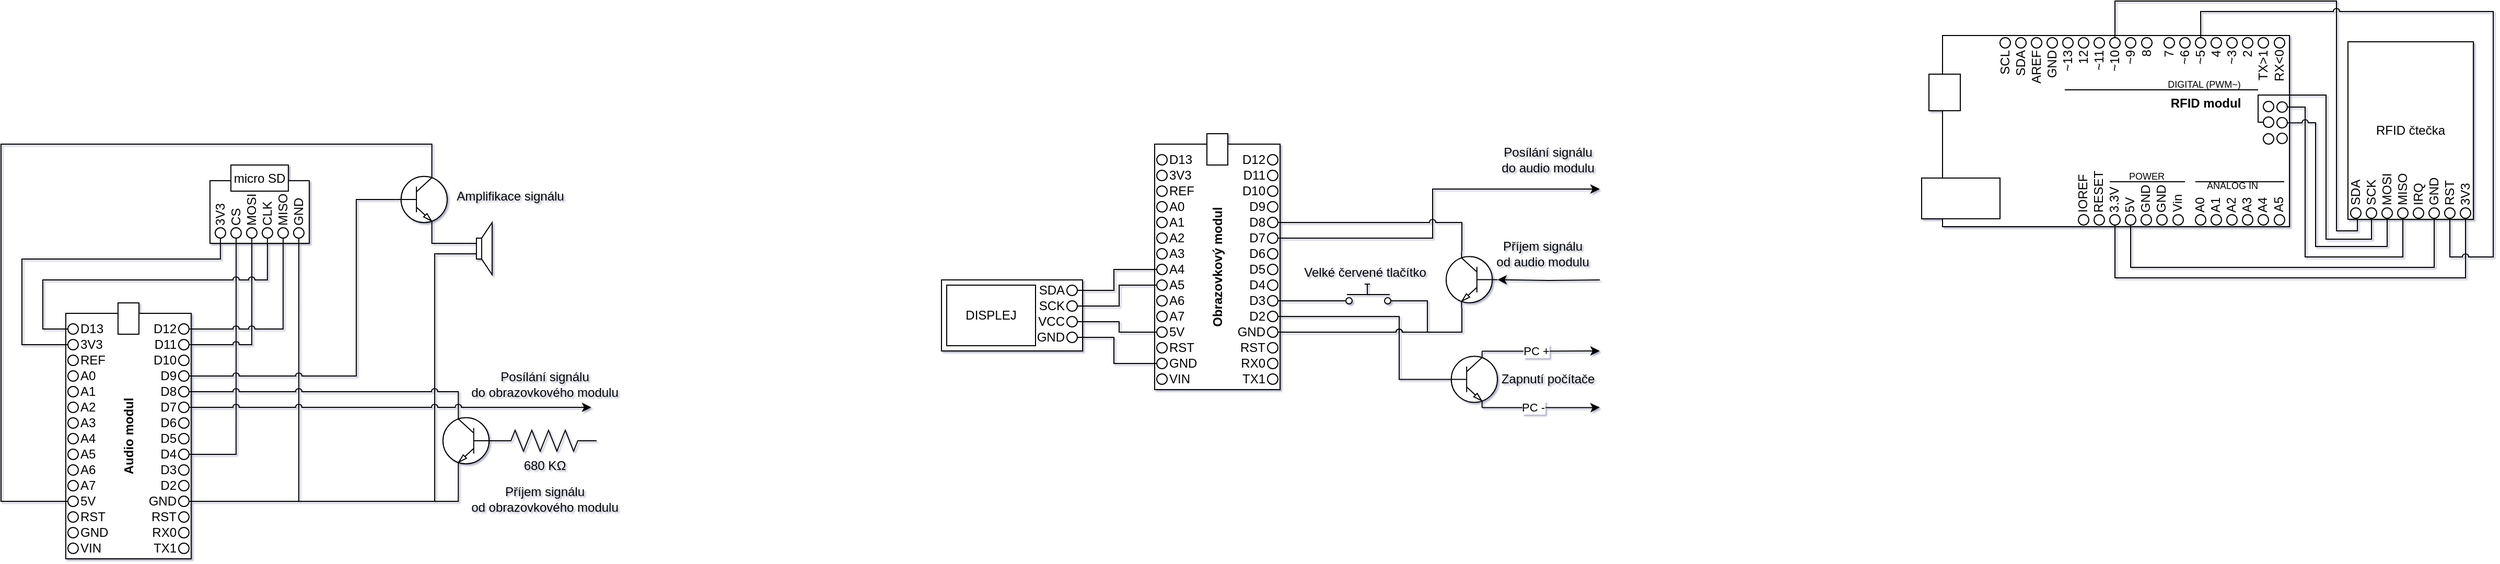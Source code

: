 <mxfile version="12.9.13" type="device"><diagram id="M5G73E9ye9uHTvLWU09_" name="Page-1"><mxGraphModel dx="1372" dy="283" grid="1" gridSize="5" guides="1" tooltips="1" connect="1" arrows="1" fold="1" page="1" pageScale="1" pageWidth="827" pageHeight="1169" background="#ffffff" math="0" shadow="1"><root><mxCell id="0"/><mxCell id="1" parent="0"/><mxCell id="MYnF20FKW_U2bORg5c63-1" value="" style="rounded=0;whiteSpace=wrap;html=1;" vertex="1" parent="1"><mxGeometry x="1108" y="368" width="332" height="183" as="geometry"/></mxCell><mxCell id="MYnF20FKW_U2bORg5c63-82" style="edgeStyle=orthogonalEdgeStyle;rounded=0;jumpStyle=arc;orthogonalLoop=1;jettySize=auto;html=1;exitX=1;exitY=0.5;exitDx=0;exitDy=0;entryX=0.5;entryY=1;entryDx=0;entryDy=0;endArrow=none;endFill=0;fontSize=9;" edge="1" parent="1" source="MYnF20FKW_U2bORg5c63-58" target="MYnF20FKW_U2bORg5c63-69"><mxGeometry relative="1" as="geometry"><Array as="points"><mxPoint x="1455" y="437"/><mxPoint x="1455" y="580"/><mxPoint x="1549" y="580"/></Array></mxGeometry></mxCell><mxCell id="MYnF20FKW_U2bORg5c63-81" style="edgeStyle=orthogonalEdgeStyle;rounded=0;jumpStyle=arc;orthogonalLoop=1;jettySize=auto;html=1;entryX=0.5;entryY=1;entryDx=0;entryDy=0;endArrow=none;endFill=0;fontSize=9;" edge="1" parent="1" source="MYnF20FKW_U2bORg5c63-57" target="MYnF20FKW_U2bORg5c63-68"><mxGeometry relative="1" as="geometry"><Array as="points"><mxPoint x="1465" y="452"/><mxPoint x="1465" y="570"/><mxPoint x="1534" y="570"/></Array></mxGeometry></mxCell><mxCell id="-SGERGfwGvuziSjDcO0I-184" style="edgeStyle=orthogonalEdgeStyle;rounded=0;jumpStyle=arc;orthogonalLoop=1;jettySize=auto;html=1;entryX=0;entryY=0.6;entryDx=0;entryDy=0;entryPerimeter=0;endArrow=none;endFill=0;" parent="1" source="-SGERGfwGvuziSjDcO0I-131" target="-SGERGfwGvuziSjDcO0I-180" edge="1"><mxGeometry relative="1" as="geometry"><Array as="points"><mxPoint x="-335.06" y="814"/><mxPoint x="-335.06" y="577"/></Array></mxGeometry></mxCell><mxCell id="-SGERGfwGvuziSjDcO0I-1" value="" style="rounded=0;whiteSpace=wrap;html=1;" parent="1" vertex="1"><mxGeometry x="354" y="472" width="120" height="235" as="geometry"/></mxCell><mxCell id="-SGERGfwGvuziSjDcO0I-6" value="D12" style="ellipse;whiteSpace=wrap;html=1;spacingRight=10;spacingLeft=0;align=right;" parent="1" vertex="1"><mxGeometry x="462" y="482" width="10" height="10" as="geometry"/></mxCell><mxCell id="-SGERGfwGvuziSjDcO0I-8" value="" style="rounded=0;whiteSpace=wrap;html=1;" parent="1" vertex="1"><mxGeometry x="404" y="462" width="20" height="30" as="geometry"/></mxCell><mxCell id="-SGERGfwGvuziSjDcO0I-14" value="D11" style="ellipse;whiteSpace=wrap;html=1;spacingRight=10;spacingLeft=0;align=right;" parent="1" vertex="1"><mxGeometry x="462" y="497" width="10" height="10" as="geometry"/></mxCell><mxCell id="-SGERGfwGvuziSjDcO0I-17" value="D10" style="ellipse;whiteSpace=wrap;html=1;spacingRight=10;spacingLeft=0;align=right;" parent="1" vertex="1"><mxGeometry x="462" y="512" width="10" height="10" as="geometry"/></mxCell><mxCell id="-SGERGfwGvuziSjDcO0I-19" value="D9" style="ellipse;whiteSpace=wrap;html=1;spacingRight=10;spacingLeft=0;align=right;" parent="1" vertex="1"><mxGeometry x="462" y="527" width="10" height="10" as="geometry"/></mxCell><mxCell id="-SGERGfwGvuziSjDcO0I-22" value="D8" style="ellipse;whiteSpace=wrap;html=1;spacingRight=10;spacingLeft=0;align=right;" parent="1" vertex="1"><mxGeometry x="462" y="542" width="10" height="10" as="geometry"/></mxCell><mxCell id="TmPEj6h5NXsZNgsRB2su-12" style="edgeStyle=orthogonalEdgeStyle;rounded=0;orthogonalLoop=1;jettySize=auto;html=1;startArrow=none;startFill=0;endArrow=classic;endFill=1;fontSize=14;" parent="1" source="-SGERGfwGvuziSjDcO0I-23" edge="1"><mxGeometry relative="1" as="geometry"><mxPoint x="780" y="515" as="targetPoint"/><Array as="points"><mxPoint x="620" y="562"/><mxPoint x="620" y="515"/></Array></mxGeometry></mxCell><mxCell id="-SGERGfwGvuziSjDcO0I-23" value="D7" style="ellipse;whiteSpace=wrap;html=1;spacingRight=10;spacingLeft=0;align=right;" parent="1" vertex="1"><mxGeometry x="462" y="557" width="10" height="10" as="geometry"/></mxCell><mxCell id="-SGERGfwGvuziSjDcO0I-24" value="&lt;span style=&quot;font-family: &amp;#34;helvetica&amp;#34; ; font-size: 12px ; font-style: normal ; letter-spacing: normal ; text-indent: 0px ; text-transform: none ; word-spacing: 0px ; float: none ; display: inline&quot;&gt;Obrazovkový modul&lt;br&gt;&lt;/span&gt;" style="text;whiteSpace=wrap;html=1;rotation=-90;align=center;verticalAlign=middle;fontStyle=1" parent="1" vertex="1"><mxGeometry x="338" y="577" width="152" height="25" as="geometry"/></mxCell><mxCell id="-SGERGfwGvuziSjDcO0I-25" value="D6" style="ellipse;whiteSpace=wrap;html=1;spacingRight=10;spacingLeft=0;align=right;" parent="1" vertex="1"><mxGeometry x="462" y="572" width="10" height="10" as="geometry"/></mxCell><mxCell id="-SGERGfwGvuziSjDcO0I-26" value="D5" style="ellipse;whiteSpace=wrap;html=1;spacingRight=10;spacingLeft=0;align=right;" parent="1" vertex="1"><mxGeometry x="462" y="587" width="10" height="10" as="geometry"/></mxCell><mxCell id="-SGERGfwGvuziSjDcO0I-27" value="D4" style="ellipse;whiteSpace=wrap;html=1;spacingRight=10;spacingLeft=0;align=right;" parent="1" vertex="1"><mxGeometry x="462" y="602" width="10" height="10" as="geometry"/></mxCell><mxCell id="-SGERGfwGvuziSjDcO0I-85" style="edgeStyle=orthogonalEdgeStyle;rounded=0;orthogonalLoop=1;jettySize=auto;html=1;entryX=0;entryY=0.84;entryDx=0;entryDy=0;entryPerimeter=0;endArrow=none;endFill=0;" parent="1" source="-SGERGfwGvuziSjDcO0I-29" target="-SGERGfwGvuziSjDcO0I-86" edge="1"><mxGeometry relative="1" as="geometry"><mxPoint x="510" y="595" as="targetPoint"/><Array as="points"><mxPoint x="505" y="622"/><mxPoint x="505" y="622"/></Array></mxGeometry></mxCell><mxCell id="-SGERGfwGvuziSjDcO0I-29" value="D3" style="ellipse;whiteSpace=wrap;html=1;spacingRight=10;spacingLeft=0;align=right;" parent="1" vertex="1"><mxGeometry x="462" y="617" width="10" height="10" as="geometry"/></mxCell><mxCell id="-SGERGfwGvuziSjDcO0I-84" style="edgeStyle=orthogonalEdgeStyle;rounded=0;orthogonalLoop=1;jettySize=auto;html=1;entryX=0;entryY=0.5;entryDx=0;entryDy=0;entryPerimeter=0;labelBorderColor=#000000;jumpStyle=arc;endArrow=none;endFill=0;" parent="1" source="-SGERGfwGvuziSjDcO0I-30" target="-SGERGfwGvuziSjDcO0I-77" edge="1"><mxGeometry relative="1" as="geometry"><Array as="points"><mxPoint x="588" y="637"/></Array></mxGeometry></mxCell><mxCell id="-SGERGfwGvuziSjDcO0I-30" value="D2" style="ellipse;whiteSpace=wrap;html=1;spacingRight=10;spacingLeft=0;align=right;" parent="1" vertex="1"><mxGeometry x="462" y="632" width="10" height="10" as="geometry"/></mxCell><mxCell id="-SGERGfwGvuziSjDcO0I-87" style="edgeStyle=orthogonalEdgeStyle;rounded=0;orthogonalLoop=1;jettySize=auto;html=1;entryX=1;entryY=0.84;entryDx=0;entryDy=0;entryPerimeter=0;jumpStyle=arc;endArrow=none;endFill=0;" parent="1" source="-SGERGfwGvuziSjDcO0I-31" target="-SGERGfwGvuziSjDcO0I-86" edge="1"><mxGeometry relative="1" as="geometry"/></mxCell><mxCell id="-SGERGfwGvuziSjDcO0I-31" value="GND" style="ellipse;whiteSpace=wrap;html=1;spacingRight=10;spacingLeft=0;align=right;" parent="1" vertex="1"><mxGeometry x="462" y="647" width="10" height="10" as="geometry"/></mxCell><mxCell id="-SGERGfwGvuziSjDcO0I-32" value="RST" style="ellipse;whiteSpace=wrap;html=1;spacingRight=10;spacingLeft=0;align=right;" parent="1" vertex="1"><mxGeometry x="462" y="662" width="10" height="10" as="geometry"/></mxCell><mxCell id="-SGERGfwGvuziSjDcO0I-33" value="RX0" style="ellipse;whiteSpace=wrap;html=1;spacingRight=10;spacingLeft=0;align=right;" parent="1" vertex="1"><mxGeometry x="462" y="677" width="10" height="10" as="geometry"/></mxCell><mxCell id="-SGERGfwGvuziSjDcO0I-34" value="TX1" style="ellipse;whiteSpace=wrap;html=1;spacingRight=10;spacingLeft=0;align=right;" parent="1" vertex="1"><mxGeometry x="462" y="692" width="10" height="10" as="geometry"/></mxCell><mxCell id="-SGERGfwGvuziSjDcO0I-35" value="D13" style="ellipse;whiteSpace=wrap;html=1;spacingRight=0;spacingLeft=10;align=left;" parent="1" vertex="1"><mxGeometry x="356" y="482" width="10" height="10" as="geometry"/></mxCell><mxCell id="-SGERGfwGvuziSjDcO0I-37" value="3V3" style="ellipse;whiteSpace=wrap;html=1;spacingRight=0;spacingLeft=10;align=left;" parent="1" vertex="1"><mxGeometry x="356" y="497" width="10" height="10" as="geometry"/></mxCell><mxCell id="-SGERGfwGvuziSjDcO0I-38" value="REF" style="ellipse;whiteSpace=wrap;html=1;spacingRight=0;spacingLeft=10;align=left;" parent="1" vertex="1"><mxGeometry x="356" y="512" width="10" height="10" as="geometry"/></mxCell><mxCell id="-SGERGfwGvuziSjDcO0I-39" value="A0" style="ellipse;whiteSpace=wrap;html=1;spacingRight=0;spacingLeft=10;align=left;" parent="1" vertex="1"><mxGeometry x="356" y="527" width="10" height="10" as="geometry"/></mxCell><mxCell id="-SGERGfwGvuziSjDcO0I-40" value="A1" style="ellipse;whiteSpace=wrap;html=1;spacingRight=0;spacingLeft=10;align=left;" parent="1" vertex="1"><mxGeometry x="356" y="542" width="10" height="10" as="geometry"/></mxCell><mxCell id="-SGERGfwGvuziSjDcO0I-41" value="A2" style="ellipse;whiteSpace=wrap;html=1;spacingRight=0;spacingLeft=10;align=left;" parent="1" vertex="1"><mxGeometry x="356" y="557" width="10" height="10" as="geometry"/></mxCell><mxCell id="-SGERGfwGvuziSjDcO0I-42" value="A3" style="ellipse;whiteSpace=wrap;html=1;spacingRight=0;spacingLeft=10;align=left;" parent="1" vertex="1"><mxGeometry x="356" y="572" width="10" height="10" as="geometry"/></mxCell><mxCell id="-SGERGfwGvuziSjDcO0I-43" value="A4" style="ellipse;whiteSpace=wrap;html=1;spacingRight=0;spacingLeft=10;align=left;" parent="1" vertex="1"><mxGeometry x="356" y="587" width="10" height="10" as="geometry"/></mxCell><mxCell id="-SGERGfwGvuziSjDcO0I-44" value="A5" style="ellipse;whiteSpace=wrap;html=1;spacingRight=0;spacingLeft=10;align=left;" parent="1" vertex="1"><mxGeometry x="356" y="602" width="10" height="10" as="geometry"/></mxCell><mxCell id="-SGERGfwGvuziSjDcO0I-45" value="A6" style="ellipse;whiteSpace=wrap;html=1;spacingRight=0;spacingLeft=10;align=left;" parent="1" vertex="1"><mxGeometry x="356" y="617" width="10" height="10" as="geometry"/></mxCell><mxCell id="-SGERGfwGvuziSjDcO0I-46" value="A7" style="ellipse;whiteSpace=wrap;html=1;spacingRight=0;spacingLeft=10;align=left;" parent="1" vertex="1"><mxGeometry x="356" y="632" width="10" height="10" as="geometry"/></mxCell><mxCell id="-SGERGfwGvuziSjDcO0I-47" value="5V" style="ellipse;whiteSpace=wrap;html=1;spacingRight=0;spacingLeft=10;align=left;" parent="1" vertex="1"><mxGeometry x="356" y="647" width="10" height="10" as="geometry"/></mxCell><mxCell id="-SGERGfwGvuziSjDcO0I-48" value="RST" style="ellipse;whiteSpace=wrap;html=1;spacingRight=0;spacingLeft=10;align=left;" parent="1" vertex="1"><mxGeometry x="356" y="662" width="10" height="10" as="geometry"/></mxCell><mxCell id="-SGERGfwGvuziSjDcO0I-159" style="edgeStyle=orthogonalEdgeStyle;rounded=0;jumpStyle=arc;orthogonalLoop=1;jettySize=auto;html=1;entryX=0.7;entryY=1;entryDx=0;entryDy=0;entryPerimeter=0;exitX=1;exitY=0.5;exitDx=0;exitDy=0;endArrow=none;endFill=0;" parent="1" source="-SGERGfwGvuziSjDcO0I-31" target="-SGERGfwGvuziSjDcO0I-156" edge="1"><mxGeometry relative="1" as="geometry"><Array as="points"><mxPoint x="648" y="652"/><mxPoint x="648" y="629"/></Array></mxGeometry></mxCell><mxCell id="-SGERGfwGvuziSjDcO0I-49" value="GND" style="ellipse;whiteSpace=wrap;html=1;spacingRight=0;spacingLeft=10;align=left;" parent="1" vertex="1"><mxGeometry x="356" y="677" width="10" height="10" as="geometry"/></mxCell><mxCell id="-SGERGfwGvuziSjDcO0I-50" value="VIN" style="ellipse;whiteSpace=wrap;html=1;spacingRight=0;spacingLeft=10;align=left;" parent="1" vertex="1"><mxGeometry x="356" y="692" width="10" height="10" as="geometry"/></mxCell><mxCell id="-SGERGfwGvuziSjDcO0I-52" value="" style="rounded=0;whiteSpace=wrap;html=1;align=left;" parent="1" vertex="1"><mxGeometry x="150" y="602" width="135" height="68" as="geometry"/></mxCell><mxCell id="-SGERGfwGvuziSjDcO0I-53" value="DISPLEJ" style="rounded=0;whiteSpace=wrap;html=1;align=center;horizontal=1;" parent="1" vertex="1"><mxGeometry x="155" y="607" width="85" height="58" as="geometry"/></mxCell><mxCell id="-SGERGfwGvuziSjDcO0I-54" value="SDA" style="ellipse;whiteSpace=wrap;html=1;spacingRight=10;spacingLeft=0;align=right;direction=west;horizontal=1;" parent="1" vertex="1"><mxGeometry x="270" y="607" width="10" height="10" as="geometry"/></mxCell><mxCell id="-SGERGfwGvuziSjDcO0I-56" value="SCK" style="ellipse;whiteSpace=wrap;html=1;spacingRight=10;spacingLeft=0;align=right;horizontal=1;direction=west;" parent="1" vertex="1"><mxGeometry x="270" y="622" width="10" height="10" as="geometry"/></mxCell><mxCell id="-SGERGfwGvuziSjDcO0I-57" value="VCC" style="ellipse;whiteSpace=wrap;html=1;spacingRight=10;spacingLeft=0;align=right;horizontal=1;direction=west;" parent="1" vertex="1"><mxGeometry x="270" y="637" width="10" height="10" as="geometry"/></mxCell><mxCell id="-SGERGfwGvuziSjDcO0I-58" value="GND" style="ellipse;whiteSpace=wrap;html=1;spacingRight=10;spacingLeft=0;align=right;horizontal=1;direction=west;" parent="1" vertex="1"><mxGeometry x="270" y="652" width="10" height="10" as="geometry"/></mxCell><mxCell id="-SGERGfwGvuziSjDcO0I-63" style="edgeStyle=orthogonalEdgeStyle;rounded=0;orthogonalLoop=1;jettySize=auto;html=1;entryX=0;entryY=0.5;entryDx=0;entryDy=0;jumpStyle=arc;endArrow=none;endFill=0;" parent="1" source="-SGERGfwGvuziSjDcO0I-43" target="-SGERGfwGvuziSjDcO0I-54" edge="1"><mxGeometry relative="1" as="geometry"><Array as="points"><mxPoint x="315" y="592"/><mxPoint x="315" y="612"/></Array></mxGeometry></mxCell><mxCell id="-SGERGfwGvuziSjDcO0I-64" style="edgeStyle=orthogonalEdgeStyle;rounded=0;orthogonalLoop=1;jettySize=auto;html=1;entryX=0;entryY=0.5;entryDx=0;entryDy=0;jumpStyle=arc;endArrow=none;endFill=0;" parent="1" source="-SGERGfwGvuziSjDcO0I-44" target="-SGERGfwGvuziSjDcO0I-56" edge="1"><mxGeometry relative="1" as="geometry"><Array as="points"><mxPoint x="320" y="607"/><mxPoint x="320" y="627"/></Array></mxGeometry></mxCell><mxCell id="-SGERGfwGvuziSjDcO0I-65" style="edgeStyle=orthogonalEdgeStyle;rounded=0;orthogonalLoop=1;jettySize=auto;html=1;entryX=0;entryY=0.5;entryDx=0;entryDy=0;jumpStyle=arc;endArrow=none;endFill=0;" parent="1" source="-SGERGfwGvuziSjDcO0I-47" target="-SGERGfwGvuziSjDcO0I-57" edge="1"><mxGeometry relative="1" as="geometry"><Array as="points"><mxPoint x="320" y="652"/><mxPoint x="320" y="642"/></Array></mxGeometry></mxCell><mxCell id="-SGERGfwGvuziSjDcO0I-66" style="edgeStyle=orthogonalEdgeStyle;rounded=0;orthogonalLoop=1;jettySize=auto;html=1;exitX=0;exitY=0.5;exitDx=0;exitDy=0;entryX=0;entryY=0.5;entryDx=0;entryDy=0;jumpStyle=arc;endArrow=none;endFill=0;" parent="1" source="-SGERGfwGvuziSjDcO0I-49" target="-SGERGfwGvuziSjDcO0I-58" edge="1"><mxGeometry relative="1" as="geometry"><Array as="points"><mxPoint x="315" y="682"/><mxPoint x="315" y="657"/></Array></mxGeometry></mxCell><mxCell id="-SGERGfwGvuziSjDcO0I-86" value="" style="pointerEvents=1;verticalLabelPosition=bottom;shadow=0;dashed=0;align=center;html=1;verticalAlign=top;shape=mxgraph.electrical.electro-mechanical.push_switch_no;" parent="1" vertex="1"><mxGeometry x="520" y="606" width="75" height="19" as="geometry"/></mxCell><mxCell id="-SGERGfwGvuziSjDcO0I-88" value="Velké červené tlačítko" style="text;html=1;align=center;verticalAlign=middle;resizable=0;points=[];autosize=1;" parent="1" vertex="1"><mxGeometry x="490" y="585" width="130" height="20" as="geometry"/></mxCell><mxCell id="-SGERGfwGvuziSjDcO0I-117" value="" style="rounded=0;whiteSpace=wrap;html=1;" parent="1" vertex="1"><mxGeometry x="-688.06" y="634" width="120" height="235" as="geometry"/></mxCell><mxCell id="-SGERGfwGvuziSjDcO0I-118" value="D12" style="ellipse;whiteSpace=wrap;html=1;spacingRight=10;spacingLeft=0;align=right;" parent="1" vertex="1"><mxGeometry x="-580.06" y="644" width="10" height="10" as="geometry"/></mxCell><mxCell id="-SGERGfwGvuziSjDcO0I-119" value="" style="rounded=0;whiteSpace=wrap;html=1;" parent="1" vertex="1"><mxGeometry x="-638.06" y="624" width="20" height="30" as="geometry"/></mxCell><mxCell id="-SGERGfwGvuziSjDcO0I-120" value="D11" style="ellipse;whiteSpace=wrap;html=1;spacingRight=10;spacingLeft=0;align=right;" parent="1" vertex="1"><mxGeometry x="-580.06" y="659" width="10" height="10" as="geometry"/></mxCell><mxCell id="-SGERGfwGvuziSjDcO0I-121" value="D10" style="ellipse;whiteSpace=wrap;html=1;spacingRight=10;spacingLeft=0;align=right;" parent="1" vertex="1"><mxGeometry x="-580.06" y="674" width="10" height="10" as="geometry"/></mxCell><mxCell id="-SGERGfwGvuziSjDcO0I-122" value="D9" style="ellipse;whiteSpace=wrap;html=1;spacingRight=10;spacingLeft=0;align=right;" parent="1" vertex="1"><mxGeometry x="-580.06" y="689" width="10" height="10" as="geometry"/></mxCell><mxCell id="-SGERGfwGvuziSjDcO0I-123" value="D8" style="ellipse;whiteSpace=wrap;html=1;spacingRight=10;spacingLeft=0;align=right;" parent="1" vertex="1"><mxGeometry x="-580.06" y="704" width="10" height="10" as="geometry"/></mxCell><mxCell id="-SGERGfwGvuziSjDcO0I-124" value="D7" style="ellipse;whiteSpace=wrap;html=1;spacingRight=10;spacingLeft=0;align=right;" parent="1" vertex="1"><mxGeometry x="-580.06" y="719" width="10" height="10" as="geometry"/></mxCell><mxCell id="-SGERGfwGvuziSjDcO0I-125" value="&lt;span style=&quot;font-family: &amp;#34;helvetica&amp;#34; ; font-size: 12px ; font-style: normal ; letter-spacing: normal ; text-indent: 0px ; text-transform: none ; word-spacing: 0px ; float: none ; display: inline&quot;&gt;Audio modul&lt;br&gt;&lt;/span&gt;" style="text;whiteSpace=wrap;html=1;rotation=-90;align=center;verticalAlign=middle;fontStyle=1" parent="1" vertex="1"><mxGeometry x="-673.06" y="739" width="90" height="25" as="geometry"/></mxCell><mxCell id="-SGERGfwGvuziSjDcO0I-126" value="D6" style="ellipse;whiteSpace=wrap;html=1;spacingRight=10;spacingLeft=0;align=right;" parent="1" vertex="1"><mxGeometry x="-580.06" y="734" width="10" height="10" as="geometry"/></mxCell><mxCell id="-SGERGfwGvuziSjDcO0I-127" value="D5" style="ellipse;whiteSpace=wrap;html=1;spacingRight=10;spacingLeft=0;align=right;" parent="1" vertex="1"><mxGeometry x="-580.06" y="749" width="10" height="10" as="geometry"/></mxCell><mxCell id="-SGERGfwGvuziSjDcO0I-128" value="D4" style="ellipse;whiteSpace=wrap;html=1;spacingRight=10;spacingLeft=0;align=right;" parent="1" vertex="1"><mxGeometry x="-580.06" y="764" width="10" height="10" as="geometry"/></mxCell><mxCell id="-SGERGfwGvuziSjDcO0I-129" value="D3" style="ellipse;whiteSpace=wrap;html=1;spacingRight=10;spacingLeft=0;align=right;" parent="1" vertex="1"><mxGeometry x="-580.06" y="779" width="10" height="10" as="geometry"/></mxCell><mxCell id="-SGERGfwGvuziSjDcO0I-130" value="D2" style="ellipse;whiteSpace=wrap;html=1;spacingRight=10;spacingLeft=0;align=right;" parent="1" vertex="1"><mxGeometry x="-580.06" y="794" width="10" height="10" as="geometry"/></mxCell><mxCell id="-SGERGfwGvuziSjDcO0I-131" value="GND" style="ellipse;whiteSpace=wrap;html=1;spacingRight=10;spacingLeft=0;align=right;" parent="1" vertex="1"><mxGeometry x="-580.06" y="809" width="10" height="10" as="geometry"/></mxCell><mxCell id="-SGERGfwGvuziSjDcO0I-132" value="RST" style="ellipse;whiteSpace=wrap;html=1;spacingRight=10;spacingLeft=0;align=right;" parent="1" vertex="1"><mxGeometry x="-580.06" y="824" width="10" height="10" as="geometry"/></mxCell><mxCell id="-SGERGfwGvuziSjDcO0I-133" value="RX0" style="ellipse;whiteSpace=wrap;html=1;spacingRight=10;spacingLeft=0;align=right;" parent="1" vertex="1"><mxGeometry x="-580.06" y="839" width="10" height="10" as="geometry"/></mxCell><mxCell id="-SGERGfwGvuziSjDcO0I-134" value="TX1" style="ellipse;whiteSpace=wrap;html=1;spacingRight=10;spacingLeft=0;align=right;" parent="1" vertex="1"><mxGeometry x="-580.06" y="854" width="10" height="10" as="geometry"/></mxCell><mxCell id="-SGERGfwGvuziSjDcO0I-135" value="D13" style="ellipse;whiteSpace=wrap;html=1;spacingRight=0;spacingLeft=10;align=left;" parent="1" vertex="1"><mxGeometry x="-686.06" y="644" width="10" height="10" as="geometry"/></mxCell><mxCell id="-SGERGfwGvuziSjDcO0I-136" value="3V3" style="ellipse;whiteSpace=wrap;html=1;spacingRight=0;spacingLeft=10;align=left;" parent="1" vertex="1"><mxGeometry x="-686.06" y="659" width="10" height="10" as="geometry"/></mxCell><mxCell id="-SGERGfwGvuziSjDcO0I-137" value="REF" style="ellipse;whiteSpace=wrap;html=1;spacingRight=0;spacingLeft=10;align=left;" parent="1" vertex="1"><mxGeometry x="-686.06" y="674" width="10" height="10" as="geometry"/></mxCell><mxCell id="-SGERGfwGvuziSjDcO0I-138" value="A0" style="ellipse;whiteSpace=wrap;html=1;spacingRight=0;spacingLeft=10;align=left;" parent="1" vertex="1"><mxGeometry x="-686.06" y="689" width="10" height="10" as="geometry"/></mxCell><mxCell id="-SGERGfwGvuziSjDcO0I-139" value="A1" style="ellipse;whiteSpace=wrap;html=1;spacingRight=0;spacingLeft=10;align=left;" parent="1" vertex="1"><mxGeometry x="-686.06" y="704" width="10" height="10" as="geometry"/></mxCell><mxCell id="-SGERGfwGvuziSjDcO0I-140" value="A2" style="ellipse;whiteSpace=wrap;html=1;spacingRight=0;spacingLeft=10;align=left;" parent="1" vertex="1"><mxGeometry x="-686.06" y="719" width="10" height="10" as="geometry"/></mxCell><mxCell id="-SGERGfwGvuziSjDcO0I-141" value="A3" style="ellipse;whiteSpace=wrap;html=1;spacingRight=0;spacingLeft=10;align=left;" parent="1" vertex="1"><mxGeometry x="-686.06" y="734" width="10" height="10" as="geometry"/></mxCell><mxCell id="-SGERGfwGvuziSjDcO0I-142" value="A4" style="ellipse;whiteSpace=wrap;html=1;spacingRight=0;spacingLeft=10;align=left;" parent="1" vertex="1"><mxGeometry x="-686.06" y="749" width="10" height="10" as="geometry"/></mxCell><mxCell id="-SGERGfwGvuziSjDcO0I-143" value="A5" style="ellipse;whiteSpace=wrap;html=1;spacingRight=0;spacingLeft=10;align=left;" parent="1" vertex="1"><mxGeometry x="-686.06" y="764" width="10" height="10" as="geometry"/></mxCell><mxCell id="-SGERGfwGvuziSjDcO0I-144" value="A6" style="ellipse;whiteSpace=wrap;html=1;spacingRight=0;spacingLeft=10;align=left;" parent="1" vertex="1"><mxGeometry x="-686.06" y="779" width="10" height="10" as="geometry"/></mxCell><mxCell id="-SGERGfwGvuziSjDcO0I-145" value="A7" style="ellipse;whiteSpace=wrap;html=1;spacingRight=0;spacingLeft=10;align=left;" parent="1" vertex="1"><mxGeometry x="-686.06" y="794" width="10" height="10" as="geometry"/></mxCell><mxCell id="-SGERGfwGvuziSjDcO0I-178" style="edgeStyle=orthogonalEdgeStyle;rounded=0;jumpStyle=arc;orthogonalLoop=1;jettySize=auto;html=1;entryX=0.7;entryY=0;entryDx=0;entryDy=0;entryPerimeter=0;endArrow=none;endFill=0;" parent="1" source="-SGERGfwGvuziSjDcO0I-146" target="-SGERGfwGvuziSjDcO0I-176" edge="1"><mxGeometry relative="1" as="geometry"><Array as="points"><mxPoint x="-750.06" y="814"/><mxPoint x="-750.06" y="472"/><mxPoint x="-338.06" y="472"/></Array></mxGeometry></mxCell><mxCell id="-SGERGfwGvuziSjDcO0I-146" value="5V" style="ellipse;whiteSpace=wrap;html=1;spacingRight=0;spacingLeft=10;align=left;" parent="1" vertex="1"><mxGeometry x="-686.06" y="809" width="10" height="10" as="geometry"/></mxCell><mxCell id="-SGERGfwGvuziSjDcO0I-147" value="RST" style="ellipse;whiteSpace=wrap;html=1;spacingRight=0;spacingLeft=10;align=left;" parent="1" vertex="1"><mxGeometry x="-686.06" y="824" width="10" height="10" as="geometry"/></mxCell><mxCell id="-SGERGfwGvuziSjDcO0I-148" value="GND" style="ellipse;whiteSpace=wrap;html=1;spacingRight=0;spacingLeft=10;align=left;" parent="1" vertex="1"><mxGeometry x="-686.06" y="839" width="10" height="10" as="geometry"/></mxCell><mxCell id="-SGERGfwGvuziSjDcO0I-149" value="VIN" style="ellipse;whiteSpace=wrap;html=1;spacingRight=0;spacingLeft=10;align=left;" parent="1" vertex="1"><mxGeometry x="-686.06" y="854" width="10" height="10" as="geometry"/></mxCell><mxCell id="-SGERGfwGvuziSjDcO0I-151" value="" style="verticalLabelPosition=bottom;shadow=0;dashed=0;align=center;html=1;verticalAlign=top;shape=mxgraph.electrical.transistors.npn_transistor_1;flipH=1;" parent="1" vertex="1"><mxGeometry x="-350.06" y="729" width="95" height="54" as="geometry"/></mxCell><mxCell id="-SGERGfwGvuziSjDcO0I-153" value="Příjem signálu&lt;br&gt;od obrazovkového modulu" style="text;html=1;align=center;verticalAlign=middle;resizable=0;points=[];autosize=1;" parent="1" vertex="1"><mxGeometry x="-307.56" y="790" width="155" height="44" as="geometry"/></mxCell><mxCell id="TmPEj6h5NXsZNgsRB2su-5" style="edgeStyle=orthogonalEdgeStyle;rounded=0;orthogonalLoop=1;jettySize=auto;html=1;entryX=0;entryY=0.5;entryDx=0;entryDy=0;entryPerimeter=0;endArrow=classic;endFill=1;" parent="1" target="-SGERGfwGvuziSjDcO0I-156" edge="1"><mxGeometry relative="1" as="geometry"><mxPoint x="780" y="602" as="sourcePoint"/></mxGeometry></mxCell><mxCell id="-SGERGfwGvuziSjDcO0I-156" value="" style="verticalLabelPosition=bottom;shadow=0;dashed=0;align=center;html=1;verticalAlign=top;shape=mxgraph.electrical.transistors.npn_transistor_1;flipH=1;flipV=0;" parent="1" vertex="1"><mxGeometry x="610" y="574.76" width="95" height="54" as="geometry"/></mxCell><mxCell id="-SGERGfwGvuziSjDcO0I-157" style="edgeStyle=orthogonalEdgeStyle;rounded=0;jumpStyle=arc;orthogonalLoop=1;jettySize=auto;html=1;entryX=0.7;entryY=0;entryDx=0;entryDy=0;entryPerimeter=0;endArrow=none;endFill=0;" parent="1" source="-SGERGfwGvuziSjDcO0I-22" target="-SGERGfwGvuziSjDcO0I-156" edge="1"><mxGeometry relative="1" as="geometry"><Array as="points"><mxPoint x="648" y="547"/><mxPoint x="648" y="575"/></Array></mxGeometry></mxCell><mxCell id="-SGERGfwGvuziSjDcO0I-158" value="Příjem signálu&lt;br&gt;od audio modulu" style="text;html=1;align=center;verticalAlign=middle;resizable=0;points=[];autosize=1;" parent="1" vertex="1"><mxGeometry x="675" y="559.76" width="100" height="35" as="geometry"/></mxCell><mxCell id="-SGERGfwGvuziSjDcO0I-162" value="" style="rounded=0;whiteSpace=wrap;html=1;align=left;" parent="1" vertex="1"><mxGeometry x="-550.06" y="507.0" width="95" height="60" as="geometry"/></mxCell><mxCell id="-SGERGfwGvuziSjDcO0I-163" value="micro SD" style="rounded=0;whiteSpace=wrap;html=1;align=center;" parent="1" vertex="1"><mxGeometry x="-530.06" y="492.0" width="55" height="25" as="geometry"/></mxCell><mxCell id="-SGERGfwGvuziSjDcO0I-164" value="3V3&lt;br&gt;" style="ellipse;whiteSpace=wrap;html=1;spacingRight=0;spacingLeft=10;align=left;rotation=-90;" parent="1" vertex="1"><mxGeometry x="-545.06" y="552.0" width="10" height="10" as="geometry"/></mxCell><mxCell id="-SGERGfwGvuziSjDcO0I-165" value="CS" style="ellipse;whiteSpace=wrap;html=1;spacingRight=0;spacingLeft=10;align=left;rotation=-90;" parent="1" vertex="1"><mxGeometry x="-530.06" y="552.0" width="10" height="10" as="geometry"/></mxCell><mxCell id="-SGERGfwGvuziSjDcO0I-166" value="MOSI" style="ellipse;whiteSpace=wrap;html=1;spacingRight=0;spacingLeft=10;align=left;rotation=-90;" parent="1" vertex="1"><mxGeometry x="-515.06" y="552.0" width="10" height="10" as="geometry"/></mxCell><mxCell id="-SGERGfwGvuziSjDcO0I-167" value="CLK" style="ellipse;whiteSpace=wrap;html=1;spacingRight=0;spacingLeft=10;align=left;rotation=-90;" parent="1" vertex="1"><mxGeometry x="-500.06" y="552.0" width="10" height="10" as="geometry"/></mxCell><mxCell id="-SGERGfwGvuziSjDcO0I-168" value="MISO" style="ellipse;whiteSpace=wrap;html=1;spacingRight=0;spacingLeft=10;align=left;rotation=-90;" parent="1" vertex="1"><mxGeometry x="-485.06" y="552.0" width="10" height="10" as="geometry"/></mxCell><mxCell id="-SGERGfwGvuziSjDcO0I-169" value="GND" style="ellipse;whiteSpace=wrap;html=1;spacingRight=0;spacingLeft=10;align=left;rotation=-90;" parent="1" vertex="1"><mxGeometry x="-470.06" y="552.0" width="10" height="10" as="geometry"/></mxCell><mxCell id="-SGERGfwGvuziSjDcO0I-174" style="edgeStyle=orthogonalEdgeStyle;rounded=0;jumpStyle=arc;orthogonalLoop=1;jettySize=auto;html=1;entryX=0;entryY=0.5;entryDx=0;entryDy=0;endArrow=none;endFill=0;" parent="1" source="-SGERGfwGvuziSjDcO0I-128" target="-SGERGfwGvuziSjDcO0I-165" edge="1"><mxGeometry relative="1" as="geometry"><Array as="points"><mxPoint x="-525.06" y="769"/></Array></mxGeometry></mxCell><mxCell id="-SGERGfwGvuziSjDcO0I-173" style="edgeStyle=orthogonalEdgeStyle;rounded=0;jumpStyle=arc;orthogonalLoop=1;jettySize=auto;html=1;entryX=0;entryY=0.5;entryDx=0;entryDy=0;endArrow=none;endFill=0;" parent="1" source="-SGERGfwGvuziSjDcO0I-120" target="-SGERGfwGvuziSjDcO0I-166" edge="1"><mxGeometry relative="1" as="geometry"><Array as="points"><mxPoint x="-510.06" y="664"/></Array></mxGeometry></mxCell><mxCell id="-SGERGfwGvuziSjDcO0I-172" style="edgeStyle=orthogonalEdgeStyle;rounded=0;jumpStyle=arc;orthogonalLoop=1;jettySize=auto;html=1;entryX=0;entryY=0.5;entryDx=0;entryDy=0;endArrow=none;endFill=0;" parent="1" source="-SGERGfwGvuziSjDcO0I-135" target="-SGERGfwGvuziSjDcO0I-167" edge="1"><mxGeometry relative="1" as="geometry"><Array as="points"><mxPoint x="-710.06" y="649"/><mxPoint x="-710.06" y="602"/><mxPoint x="-495.06" y="602"/></Array></mxGeometry></mxCell><mxCell id="-SGERGfwGvuziSjDcO0I-171" style="edgeStyle=orthogonalEdgeStyle;rounded=0;jumpStyle=arc;orthogonalLoop=1;jettySize=auto;html=1;entryX=0;entryY=0.5;entryDx=0;entryDy=0;endArrow=none;endFill=0;" parent="1" source="-SGERGfwGvuziSjDcO0I-118" target="-SGERGfwGvuziSjDcO0I-168" edge="1"><mxGeometry relative="1" as="geometry"><Array as="points"><mxPoint x="-480.06" y="649"/></Array></mxGeometry></mxCell><mxCell id="-SGERGfwGvuziSjDcO0I-175" style="edgeStyle=orthogonalEdgeStyle;rounded=0;jumpStyle=arc;orthogonalLoop=1;jettySize=auto;html=1;entryX=0;entryY=0.5;entryDx=0;entryDy=0;endArrow=none;endFill=0;" parent="1" source="-SGERGfwGvuziSjDcO0I-136" target="-SGERGfwGvuziSjDcO0I-164" edge="1"><mxGeometry relative="1" as="geometry"><Array as="points"><mxPoint x="-730.06" y="664"/><mxPoint x="-730.06" y="582"/><mxPoint x="-540.06" y="582"/></Array></mxGeometry></mxCell><mxCell id="-SGERGfwGvuziSjDcO0I-183" style="edgeStyle=orthogonalEdgeStyle;rounded=0;jumpStyle=arc;orthogonalLoop=1;jettySize=auto;html=1;exitX=0.7;exitY=1;exitDx=0;exitDy=0;exitPerimeter=0;entryX=0;entryY=0.4;entryDx=0;entryDy=0;entryPerimeter=0;endArrow=none;endFill=0;" parent="1" source="-SGERGfwGvuziSjDcO0I-176" target="-SGERGfwGvuziSjDcO0I-180" edge="1"><mxGeometry relative="1" as="geometry"><Array as="points"><mxPoint x="-338.06" y="567"/></Array></mxGeometry></mxCell><mxCell id="-SGERGfwGvuziSjDcO0I-176" value="" style="verticalLabelPosition=bottom;shadow=0;dashed=0;align=center;html=1;verticalAlign=top;shape=mxgraph.electrical.transistors.npn_transistor_1;flipH=0;" parent="1" vertex="1"><mxGeometry x="-395.06" y="498" width="95" height="54" as="geometry"/></mxCell><mxCell id="-SGERGfwGvuziSjDcO0I-180" value="" style="pointerEvents=1;verticalLabelPosition=bottom;shadow=0;dashed=0;align=center;html=1;verticalAlign=top;shape=mxgraph.electrical.electro-mechanical.loudspeaker;" parent="1" vertex="1"><mxGeometry x="-305.06" y="547" width="25" height="50" as="geometry"/></mxCell><mxCell id="-SGERGfwGvuziSjDcO0I-170" style="edgeStyle=orthogonalEdgeStyle;rounded=0;jumpStyle=arc;orthogonalLoop=1;jettySize=auto;html=1;entryX=0;entryY=0.5;entryDx=0;entryDy=0;endArrow=none;endFill=0;" parent="1" source="-SGERGfwGvuziSjDcO0I-131" target="-SGERGfwGvuziSjDcO0I-169" edge="1"><mxGeometry relative="1" as="geometry"><Array as="points"><mxPoint x="-465.06" y="814"/></Array></mxGeometry></mxCell><mxCell id="-SGERGfwGvuziSjDcO0I-154" style="edgeStyle=orthogonalEdgeStyle;rounded=0;jumpStyle=arc;orthogonalLoop=1;jettySize=auto;html=1;entryX=0.7;entryY=1;entryDx=0;entryDy=0;entryPerimeter=0;endArrow=none;endFill=0;" parent="1" source="-SGERGfwGvuziSjDcO0I-131" target="-SGERGfwGvuziSjDcO0I-151" edge="1"><mxGeometry relative="1" as="geometry"/></mxCell><mxCell id="-SGERGfwGvuziSjDcO0I-150" style="edgeStyle=orthogonalEdgeStyle;rounded=0;jumpStyle=arc;orthogonalLoop=1;jettySize=auto;html=1;entryX=0.7;entryY=0;entryDx=0;entryDy=0;entryPerimeter=0;endArrow=none;endFill=0;" parent="1" source="-SGERGfwGvuziSjDcO0I-123" target="-SGERGfwGvuziSjDcO0I-151" edge="1"><mxGeometry relative="1" as="geometry"><mxPoint x="-385.06" y="709" as="targetPoint"/><Array as="points"><mxPoint x="-312.06" y="709"/></Array></mxGeometry></mxCell><mxCell id="-SGERGfwGvuziSjDcO0I-177" style="edgeStyle=orthogonalEdgeStyle;rounded=0;jumpStyle=arc;orthogonalLoop=1;jettySize=auto;html=1;entryX=0;entryY=0.5;entryDx=0;entryDy=0;entryPerimeter=0;endArrow=none;endFill=0;" parent="1" source="-SGERGfwGvuziSjDcO0I-122" target="-SGERGfwGvuziSjDcO0I-176" edge="1"><mxGeometry relative="1" as="geometry"><Array as="points"><mxPoint x="-410.06" y="694"/><mxPoint x="-410.06" y="525"/></Array></mxGeometry></mxCell><mxCell id="-SGERGfwGvuziSjDcO0I-185" value="Amplifikace signálu" style="text;html=1;align=center;verticalAlign=middle;resizable=0;points=[];autosize=1;" parent="1" vertex="1"><mxGeometry x="-320.06" y="512" width="115" height="20" as="geometry"/></mxCell><mxCell id="-SGERGfwGvuziSjDcO0I-79" style="edgeStyle=orthogonalEdgeStyle;rounded=0;orthogonalLoop=1;jettySize=auto;html=1;exitX=0.7;exitY=0;exitDx=0;exitDy=0;exitPerimeter=0;endArrow=classic;endFill=1;" parent="1" source="-SGERGfwGvuziSjDcO0I-77" edge="1"><mxGeometry relative="1" as="geometry"><mxPoint x="780" y="670" as="targetPoint"/><Array as="points"><mxPoint x="725" y="670.19"/><mxPoint x="725" y="670.19"/></Array></mxGeometry></mxCell><mxCell id="-SGERGfwGvuziSjDcO0I-81" value="PC +" style="edgeLabel;html=1;align=center;verticalAlign=middle;resizable=0;points=[];" parent="-SGERGfwGvuziSjDcO0I-79" vertex="1" connectable="0"><mxGeometry x="-0.095" y="1" relative="1" as="geometry"><mxPoint x="0.18" y="1" as="offset"/></mxGeometry></mxCell><mxCell id="-SGERGfwGvuziSjDcO0I-77" value="" style="verticalLabelPosition=bottom;shadow=0;dashed=0;align=center;html=1;verticalAlign=top;shape=mxgraph.electrical.transistors.npn_transistor_1;" parent="1" vertex="1"><mxGeometry x="610" y="670.19" width="95" height="54" as="geometry"/></mxCell><mxCell id="-SGERGfwGvuziSjDcO0I-80" style="edgeStyle=orthogonalEdgeStyle;rounded=0;orthogonalLoop=1;jettySize=auto;html=1;exitX=0.7;exitY=1;exitDx=0;exitDy=0;exitPerimeter=0;endArrow=classic;endFill=1;" parent="1" source="-SGERGfwGvuziSjDcO0I-77" edge="1"><mxGeometry relative="1" as="geometry"><mxPoint x="780" y="724" as="targetPoint"/><mxPoint x="669.998" y="724.19" as="sourcePoint"/><Array as="points"><mxPoint x="775" y="723.76"/></Array></mxGeometry></mxCell><mxCell id="-SGERGfwGvuziSjDcO0I-82" value="PC -" style="edgeLabel;html=1;align=center;verticalAlign=middle;resizable=0;points=[];" parent="-SGERGfwGvuziSjDcO0I-80" vertex="1" connectable="0"><mxGeometry x="0.16" y="-1" relative="1" as="geometry"><mxPoint x="-17.32" y="-0.98" as="offset"/></mxGeometry></mxCell><mxCell id="-SGERGfwGvuziSjDcO0I-160" value="Zapnutí počítače" style="text;html=1;align=center;verticalAlign=middle;resizable=0;points=[];autosize=1;" parent="1" vertex="1"><mxGeometry x="680" y="687.19" width="100" height="20" as="geometry"/></mxCell><mxCell id="TmPEj6h5NXsZNgsRB2su-13" value="Posílání signálu&lt;br&gt;do audio modulu" style="text;html=1;align=center;verticalAlign=middle;resizable=0;points=[];autosize=1;" parent="1" vertex="1"><mxGeometry x="680" y="469.46" width="100" height="35" as="geometry"/></mxCell><mxCell id="vB6yJukWXG9ljqf4ZxJs-1" value="Posílání signálu&lt;br&gt;do obrazovkového modulu" style="text;html=1;align=center;verticalAlign=middle;resizable=0;points=[];autosize=1;" parent="1" vertex="1"><mxGeometry x="-307.56" y="684" width="155" height="35" as="geometry"/></mxCell><mxCell id="-SGERGfwGvuziSjDcO0I-179" style="edgeStyle=orthogonalEdgeStyle;rounded=0;jumpStyle=arc;orthogonalLoop=1;jettySize=auto;html=1;endArrow=classic;endFill=1;" parent="1" source="-SGERGfwGvuziSjDcO0I-124" edge="1"><mxGeometry relative="1" as="geometry"><Array as="points"><mxPoint x="-525.06" y="724"/><mxPoint x="-525.06" y="724"/></Array><mxPoint x="-185.06" y="724" as="targetPoint"/></mxGeometry></mxCell><mxCell id="vB6yJukWXG9ljqf4ZxJs-2" value="680 KΩ" style="pointerEvents=1;verticalLabelPosition=bottom;shadow=0;dashed=0;align=center;html=1;verticalAlign=top;shape=mxgraph.electrical.resistors.resistor_2;" parent="1" vertex="1"><mxGeometry x="-280.06" y="746" width="100" height="20" as="geometry"/></mxCell><mxCell id="MYnF20FKW_U2bORg5c63-77" style="edgeStyle=orthogonalEdgeStyle;rounded=0;jumpStyle=arc;orthogonalLoop=1;jettySize=auto;html=1;entryX=0.075;entryY=0.994;entryDx=0;entryDy=0;entryPerimeter=0;fontSize=9;exitX=1;exitY=0.5;exitDx=0;exitDy=0;endArrow=none;endFill=0;" edge="1" parent="1" source="MYnF20FKW_U2bORg5c63-24" target="MYnF20FKW_U2bORg5c63-65"><mxGeometry relative="1" as="geometry"><Array as="points"><mxPoint x="1273" y="335"/><mxPoint x="1485" y="335"/><mxPoint x="1485" y="555"/><mxPoint x="1505" y="555"/></Array></mxGeometry></mxCell><mxCell id="MYnF20FKW_U2bORg5c63-2" value="" style="rounded=0;whiteSpace=wrap;html=1;" vertex="1" parent="1"><mxGeometry x="1095" y="405" width="30" height="35" as="geometry"/></mxCell><mxCell id="MYnF20FKW_U2bORg5c63-3" value="" style="rounded=0;whiteSpace=wrap;html=1;" vertex="1" parent="1"><mxGeometry x="1088" y="504.46" width="75" height="39" as="geometry"/></mxCell><mxCell id="MYnF20FKW_U2bORg5c63-4" value="RX&amp;lt;0" style="ellipse;whiteSpace=wrap;html=1;spacingRight=10;spacingLeft=0;align=right;direction=east;rotation=270;" vertex="1" parent="1"><mxGeometry x="1425.5" y="370" width="10" height="10" as="geometry"/></mxCell><mxCell id="MYnF20FKW_U2bORg5c63-5" value="TX&amp;gt;1" style="ellipse;whiteSpace=wrap;html=1;spacingRight=10;spacingLeft=0;align=right;direction=east;rotation=270;" vertex="1" parent="1"><mxGeometry x="1410" y="370" width="10" height="10" as="geometry"/></mxCell><mxCell id="MYnF20FKW_U2bORg5c63-6" value="2" style="ellipse;whiteSpace=wrap;html=1;spacingRight=10;spacingLeft=0;align=right;direction=east;rotation=270;" vertex="1" parent="1"><mxGeometry x="1395" y="370" width="10" height="10" as="geometry"/></mxCell><mxCell id="MYnF20FKW_U2bORg5c63-7" value="~3" style="ellipse;whiteSpace=wrap;html=1;spacingRight=10;spacingLeft=0;align=right;direction=east;rotation=270;" vertex="1" parent="1"><mxGeometry x="1380" y="370" width="10" height="10" as="geometry"/></mxCell><mxCell id="MYnF20FKW_U2bORg5c63-8" value="4" style="ellipse;whiteSpace=wrap;html=1;spacingRight=10;spacingLeft=0;align=right;direction=east;rotation=270;" vertex="1" parent="1"><mxGeometry x="1365" y="370" width="10" height="10" as="geometry"/></mxCell><mxCell id="MYnF20FKW_U2bORg5c63-9" value="~5" style="ellipse;whiteSpace=wrap;html=1;spacingRight=10;spacingLeft=0;align=right;direction=east;rotation=270;" vertex="1" parent="1"><mxGeometry x="1350" y="370" width="10" height="10" as="geometry"/></mxCell><mxCell id="MYnF20FKW_U2bORg5c63-10" value="~6" style="ellipse;whiteSpace=wrap;html=1;spacingRight=10;spacingLeft=0;align=right;direction=east;rotation=270;" vertex="1" parent="1"><mxGeometry x="1335" y="370" width="10" height="10" as="geometry"/></mxCell><mxCell id="MYnF20FKW_U2bORg5c63-11" value="7" style="ellipse;whiteSpace=wrap;html=1;spacingRight=10;spacingLeft=0;align=right;direction=east;rotation=270;" vertex="1" parent="1"><mxGeometry x="1320" y="370" width="10" height="10" as="geometry"/></mxCell><mxCell id="MYnF20FKW_U2bORg5c63-19" value="AREF" style="ellipse;whiteSpace=wrap;html=1;spacingRight=10;spacingLeft=0;align=right;direction=east;rotation=270;" vertex="1" parent="1"><mxGeometry x="1193" y="370" width="10" height="10" as="geometry"/></mxCell><mxCell id="MYnF20FKW_U2bORg5c63-20" value="GND" style="ellipse;whiteSpace=wrap;html=1;spacingRight=10;spacingLeft=0;align=right;direction=east;rotation=270;" vertex="1" parent="1"><mxGeometry x="1208" y="370" width="10" height="10" as="geometry"/></mxCell><mxCell id="MYnF20FKW_U2bORg5c63-21" value="~13" style="ellipse;whiteSpace=wrap;html=1;spacingRight=10;spacingLeft=0;align=right;direction=east;rotation=270;" vertex="1" parent="1"><mxGeometry x="1223" y="370" width="10" height="10" as="geometry"/></mxCell><mxCell id="MYnF20FKW_U2bORg5c63-22" value="12" style="ellipse;whiteSpace=wrap;html=1;spacingRight=10;spacingLeft=0;align=right;direction=east;rotation=270;" vertex="1" parent="1"><mxGeometry x="1238" y="370" width="10" height="10" as="geometry"/></mxCell><mxCell id="MYnF20FKW_U2bORg5c63-23" value="~11" style="ellipse;whiteSpace=wrap;html=1;spacingRight=10;spacingLeft=0;align=right;direction=east;rotation=270;" vertex="1" parent="1"><mxGeometry x="1253" y="370" width="10" height="10" as="geometry"/></mxCell><mxCell id="MYnF20FKW_U2bORg5c63-24" value="~10" style="ellipse;whiteSpace=wrap;html=1;spacingRight=10;spacingLeft=0;align=right;direction=east;rotation=270;" vertex="1" parent="1"><mxGeometry x="1268" y="370" width="10" height="10" as="geometry"/></mxCell><mxCell id="MYnF20FKW_U2bORg5c63-25" value="~9" style="ellipse;whiteSpace=wrap;html=1;spacingRight=10;spacingLeft=0;align=right;direction=east;rotation=270;" vertex="1" parent="1"><mxGeometry x="1283" y="370" width="10" height="10" as="geometry"/></mxCell><mxCell id="MYnF20FKW_U2bORg5c63-26" value="8" style="ellipse;whiteSpace=wrap;html=1;spacingRight=10;spacingLeft=0;align=right;direction=east;rotation=270;" vertex="1" parent="1"><mxGeometry x="1298.5" y="370" width="10" height="10" as="geometry"/></mxCell><mxCell id="MYnF20FKW_U2bORg5c63-27" value="SDA" style="ellipse;whiteSpace=wrap;html=1;spacingRight=10;spacingLeft=0;align=right;direction=east;rotation=270;" vertex="1" parent="1"><mxGeometry x="1178" y="370" width="10" height="10" as="geometry"/></mxCell><mxCell id="MYnF20FKW_U2bORg5c63-28" value="SCL" style="ellipse;whiteSpace=wrap;html=1;spacingRight=10;spacingLeft=0;align=right;direction=east;rotation=270;" vertex="1" parent="1"><mxGeometry x="1163" y="370" width="10" height="10" as="geometry"/></mxCell><mxCell id="MYnF20FKW_U2bORg5c63-30" value="DIGITAL (PWM~)" style="text;html=1;align=center;verticalAlign=middle;resizable=0;points=[];autosize=1;fontSize=9;" vertex="1" parent="1"><mxGeometry x="1315" y="405" width="85" height="20" as="geometry"/></mxCell><mxCell id="MYnF20FKW_U2bORg5c63-32" value="" style="endArrow=none;html=1;" edge="1" parent="1"><mxGeometry width="50" height="50" relative="1" as="geometry"><mxPoint x="1225" y="420" as="sourcePoint"/><mxPoint x="1410" y="420" as="targetPoint"/></mxGeometry></mxCell><mxCell id="MYnF20FKW_U2bORg5c63-33" value="&lt;span style=&quot;font-family: &amp;#34;helvetica&amp;#34; ; font-size: 12px ; font-style: normal ; letter-spacing: normal ; text-indent: 0px ; text-transform: none ; word-spacing: 0px ; float: none ; display: inline&quot;&gt;RFID modul&lt;br&gt;&lt;/span&gt;" style="text;whiteSpace=wrap;html=1;rotation=0;align=center;verticalAlign=middle;fontStyle=1" vertex="1" parent="1"><mxGeometry x="1315" y="420" width="90" height="25" as="geometry"/></mxCell><mxCell id="MYnF20FKW_U2bORg5c63-34" value="A5" style="ellipse;whiteSpace=wrap;html=1;spacingRight=0;spacingLeft=0;align=left;direction=east;rotation=270;labelPosition=right;verticalLabelPosition=middle;verticalAlign=middle;" vertex="1" parent="1"><mxGeometry x="1425.5" y="539.46" width="10" height="10" as="geometry"/></mxCell><mxCell id="MYnF20FKW_U2bORg5c63-35" value="A4" style="ellipse;whiteSpace=wrap;html=1;spacingRight=0;spacingLeft=0;align=left;direction=east;rotation=270;labelPosition=right;verticalLabelPosition=middle;verticalAlign=middle;" vertex="1" parent="1"><mxGeometry x="1410" y="539.46" width="10" height="10" as="geometry"/></mxCell><mxCell id="MYnF20FKW_U2bORg5c63-36" value="A3" style="ellipse;whiteSpace=wrap;html=1;spacingRight=0;spacingLeft=0;align=left;direction=east;rotation=270;labelPosition=right;verticalLabelPosition=middle;verticalAlign=middle;" vertex="1" parent="1"><mxGeometry x="1395" y="539.46" width="10" height="10" as="geometry"/></mxCell><mxCell id="MYnF20FKW_U2bORg5c63-37" value="A2" style="ellipse;whiteSpace=wrap;html=1;spacingRight=0;spacingLeft=0;align=left;direction=east;rotation=270;labelPosition=right;verticalLabelPosition=middle;verticalAlign=middle;" vertex="1" parent="1"><mxGeometry x="1380" y="539.46" width="10" height="10" as="geometry"/></mxCell><mxCell id="MYnF20FKW_U2bORg5c63-38" value="A1" style="ellipse;whiteSpace=wrap;html=1;spacingRight=0;spacingLeft=0;align=left;direction=east;rotation=270;labelPosition=right;verticalLabelPosition=middle;verticalAlign=middle;" vertex="1" parent="1"><mxGeometry x="1365" y="539.46" width="10" height="10" as="geometry"/></mxCell><mxCell id="MYnF20FKW_U2bORg5c63-39" value="A0" style="ellipse;whiteSpace=wrap;html=1;spacingRight=0;spacingLeft=0;align=left;direction=east;rotation=270;labelPosition=right;verticalLabelPosition=middle;verticalAlign=middle;" vertex="1" parent="1"><mxGeometry x="1350" y="539.46" width="10" height="10" as="geometry"/></mxCell><mxCell id="MYnF20FKW_U2bORg5c63-45" value="Vin" style="ellipse;whiteSpace=wrap;html=1;spacingRight=0;spacingLeft=0;align=left;direction=east;rotation=270;labelPosition=right;verticalLabelPosition=middle;verticalAlign=middle;" vertex="1" parent="1"><mxGeometry x="1328.5" y="539.46" width="10" height="10" as="geometry"/></mxCell><mxCell id="MYnF20FKW_U2bORg5c63-46" value="GND" style="ellipse;whiteSpace=wrap;html=1;spacingRight=0;spacingLeft=0;align=left;direction=east;rotation=270;labelPosition=right;verticalLabelPosition=middle;verticalAlign=middle;" vertex="1" parent="1"><mxGeometry x="1313" y="539.46" width="10" height="10" as="geometry"/></mxCell><mxCell id="MYnF20FKW_U2bORg5c63-47" value="GND" style="ellipse;whiteSpace=wrap;html=1;spacingRight=0;spacingLeft=0;align=left;direction=east;rotation=270;labelPosition=right;verticalLabelPosition=middle;verticalAlign=middle;" vertex="1" parent="1"><mxGeometry x="1298" y="539.46" width="10" height="10" as="geometry"/></mxCell><mxCell id="MYnF20FKW_U2bORg5c63-75" style="edgeStyle=orthogonalEdgeStyle;rounded=0;orthogonalLoop=1;jettySize=auto;html=1;fontSize=9;entryX=0.5;entryY=1;entryDx=0;entryDy=0;endArrow=none;endFill=0;" edge="1" parent="1" source="MYnF20FKW_U2bORg5c63-48" target="MYnF20FKW_U2bORg5c63-71"><mxGeometry relative="1" as="geometry"><mxPoint x="1580" y="635" as="targetPoint"/><Array as="points"><mxPoint x="1288" y="590"/><mxPoint x="1578" y="590"/></Array></mxGeometry></mxCell><mxCell id="MYnF20FKW_U2bORg5c63-48" value="5V" style="ellipse;whiteSpace=wrap;html=1;spacingRight=0;spacingLeft=0;align=left;direction=east;rotation=270;labelPosition=right;verticalLabelPosition=middle;verticalAlign=middle;" vertex="1" parent="1"><mxGeometry x="1283" y="539.46" width="10" height="10" as="geometry"/></mxCell><mxCell id="MYnF20FKW_U2bORg5c63-74" style="edgeStyle=orthogonalEdgeStyle;rounded=0;orthogonalLoop=1;jettySize=auto;html=1;entryX=0.5;entryY=1;entryDx=0;entryDy=0;fontSize=9;exitX=0;exitY=0.5;exitDx=0;exitDy=0;endArrow=none;endFill=0;" edge="1" parent="1" source="MYnF20FKW_U2bORg5c63-49" target="MYnF20FKW_U2bORg5c63-73"><mxGeometry relative="1" as="geometry"><Array as="points"><mxPoint x="1273" y="600"/><mxPoint x="1608" y="600"/></Array></mxGeometry></mxCell><mxCell id="MYnF20FKW_U2bORg5c63-49" value="3.3V" style="ellipse;whiteSpace=wrap;html=1;spacingRight=0;spacingLeft=0;align=left;direction=east;rotation=270;labelPosition=right;verticalLabelPosition=middle;verticalAlign=middle;" vertex="1" parent="1"><mxGeometry x="1268" y="539.46" width="10" height="10" as="geometry"/></mxCell><mxCell id="MYnF20FKW_U2bORg5c63-50" value="RESET" style="ellipse;whiteSpace=wrap;html=1;spacingRight=0;spacingLeft=0;align=left;direction=east;rotation=270;labelPosition=right;verticalLabelPosition=middle;verticalAlign=middle;" vertex="1" parent="1"><mxGeometry x="1253" y="539.46" width="10" height="10" as="geometry"/></mxCell><mxCell id="MYnF20FKW_U2bORg5c63-52" value="IOREF" style="ellipse;whiteSpace=wrap;html=1;spacingRight=0;spacingLeft=0;align=left;direction=east;rotation=270;labelPosition=right;verticalLabelPosition=middle;verticalAlign=middle;" vertex="1" parent="1"><mxGeometry x="1238" y="539.46" width="10" height="10" as="geometry"/></mxCell><mxCell id="MYnF20FKW_U2bORg5c63-60" value="" style="endArrow=none;html=1;" edge="1" parent="1"><mxGeometry width="50" height="50" relative="1" as="geometry"><mxPoint x="1350" y="508" as="sourcePoint"/><mxPoint x="1435" y="508" as="targetPoint"/></mxGeometry></mxCell><mxCell id="MYnF20FKW_U2bORg5c63-61" value="&lt;font style=&quot;font-size: 9px&quot;&gt;ANALOG IN&lt;/font&gt;" style="text;html=1;align=center;verticalAlign=middle;resizable=0;points=[];autosize=1;" vertex="1" parent="1"><mxGeometry x="1355" y="498" width="60" height="25" as="geometry"/></mxCell><mxCell id="MYnF20FKW_U2bORg5c63-62" value="" style="endArrow=none;html=1;" edge="1" parent="1"><mxGeometry width="50" height="50" relative="1" as="geometry"><mxPoint x="1268" y="508" as="sourcePoint"/><mxPoint x="1340" y="508" as="targetPoint"/></mxGeometry></mxCell><mxCell id="MYnF20FKW_U2bORg5c63-63" value="&lt;font style=&quot;font-size: 9px&quot;&gt;POWER&lt;/font&gt;" style="text;html=1;align=center;verticalAlign=middle;resizable=0;points=[];autosize=1;" vertex="1" parent="1"><mxGeometry x="1280.5" y="489.5" width="45" height="25" as="geometry"/></mxCell><mxCell id="MYnF20FKW_U2bORg5c63-65" value="RFID čtečka" style="rounded=0;whiteSpace=wrap;html=1;" vertex="1" parent="1"><mxGeometry x="1496" y="374" width="120" height="170" as="geometry"/></mxCell><mxCell id="MYnF20FKW_U2bORg5c63-66" value="SDA" style="ellipse;whiteSpace=wrap;html=1;spacingRight=0;spacingLeft=12;align=left;horizontal=0;verticalAlign=middle;spacing=0;spacingBottom=0;" vertex="1" parent="1"><mxGeometry x="1498.5" y="533" width="10" height="10" as="geometry"/></mxCell><mxCell id="MYnF20FKW_U2bORg5c63-67" value="RST" style="ellipse;whiteSpace=wrap;html=1;spacingRight=0;spacingLeft=12;align=left;horizontal=0;verticalAlign=middle;spacing=0;spacingBottom=0;" vertex="1" parent="1"><mxGeometry x="1588.5" y="533" width="10" height="10" as="geometry"/></mxCell><mxCell id="MYnF20FKW_U2bORg5c63-68" value="MOSI" style="ellipse;whiteSpace=wrap;html=1;spacingRight=0;spacingLeft=12;align=left;horizontal=0;verticalAlign=middle;spacing=0;spacingBottom=0;" vertex="1" parent="1"><mxGeometry x="1528.5" y="533" width="10" height="10" as="geometry"/></mxCell><mxCell id="MYnF20FKW_U2bORg5c63-69" value="MISO&lt;br&gt;" style="ellipse;whiteSpace=wrap;html=1;spacingRight=0;spacingLeft=12;align=left;horizontal=0;verticalAlign=middle;spacing=0;spacingBottom=0;" vertex="1" parent="1"><mxGeometry x="1543.5" y="533" width="10" height="10" as="geometry"/></mxCell><mxCell id="MYnF20FKW_U2bORg5c63-70" value="IRQ" style="ellipse;whiteSpace=wrap;html=1;spacingRight=0;spacingLeft=12;align=left;horizontal=0;verticalAlign=middle;spacing=0;spacingBottom=0;" vertex="1" parent="1"><mxGeometry x="1558.5" y="533" width="10" height="10" as="geometry"/></mxCell><mxCell id="MYnF20FKW_U2bORg5c63-71" value="GND" style="ellipse;whiteSpace=wrap;html=1;spacingRight=0;spacingLeft=12;align=left;horizontal=0;verticalAlign=middle;spacing=0;spacingBottom=0;" vertex="1" parent="1"><mxGeometry x="1573.5" y="533" width="10" height="10" as="geometry"/></mxCell><mxCell id="MYnF20FKW_U2bORg5c63-72" value="SCK" style="ellipse;whiteSpace=wrap;html=1;spacingRight=0;spacingLeft=12;align=left;horizontal=0;verticalAlign=middle;spacing=0;spacingBottom=0;" vertex="1" parent="1"><mxGeometry x="1513.5" y="533" width="10" height="10" as="geometry"/></mxCell><mxCell id="MYnF20FKW_U2bORg5c63-73" value="3V3" style="ellipse;whiteSpace=wrap;html=1;spacingRight=0;spacingLeft=12;align=left;horizontal=0;verticalAlign=middle;spacing=0;spacingBottom=0;" vertex="1" parent="1"><mxGeometry x="1603.5" y="533" width="10" height="10" as="geometry"/></mxCell><mxCell id="MYnF20FKW_U2bORg5c63-76" style="edgeStyle=orthogonalEdgeStyle;rounded=0;orthogonalLoop=1;jettySize=auto;html=1;fontSize=9;entryX=0.5;entryY=1;entryDx=0;entryDy=0;jumpStyle=arc;endArrow=none;endFill=0;" edge="1" parent="1" source="MYnF20FKW_U2bORg5c63-9" target="MYnF20FKW_U2bORg5c63-67"><mxGeometry relative="1" as="geometry"><mxPoint x="1470" y="535" as="targetPoint"/><Array as="points"><mxPoint x="1355" y="345"/><mxPoint x="1635" y="345"/><mxPoint x="1635" y="580"/><mxPoint x="1594" y="580"/></Array></mxGeometry></mxCell><mxCell id="MYnF20FKW_U2bORg5c63-79" value="" style="group" vertex="1" connectable="0" parent="1"><mxGeometry x="1415" y="431" width="23" height="41" as="geometry"/></mxCell><mxCell id="MYnF20FKW_U2bORg5c63-53" value="" style="ellipse;whiteSpace=wrap;html=1;spacingRight=10;spacingLeft=0;align=right;direction=east;rotation=360;" vertex="1" parent="MYnF20FKW_U2bORg5c63-79"><mxGeometry y="31" width="10" height="10" as="geometry"/></mxCell><mxCell id="MYnF20FKW_U2bORg5c63-54" value="" style="ellipse;whiteSpace=wrap;html=1;spacingRight=10;spacingLeft=0;align=right;direction=east;rotation=360;" vertex="1" parent="MYnF20FKW_U2bORg5c63-79"><mxGeometry y="15" width="10" height="10" as="geometry"/></mxCell><mxCell id="MYnF20FKW_U2bORg5c63-55" value="" style="ellipse;whiteSpace=wrap;html=1;spacingRight=10;spacingLeft=0;align=right;direction=east;rotation=360;" vertex="1" parent="MYnF20FKW_U2bORg5c63-79"><mxGeometry width="10" height="10" as="geometry"/></mxCell><mxCell id="MYnF20FKW_U2bORg5c63-56" value="" style="ellipse;whiteSpace=wrap;html=1;spacingRight=10;spacingLeft=0;align=right;direction=east;rotation=360;" vertex="1" parent="MYnF20FKW_U2bORg5c63-79"><mxGeometry x="13" y="30.5" width="10" height="10" as="geometry"/></mxCell><mxCell id="MYnF20FKW_U2bORg5c63-57" value="" style="ellipse;whiteSpace=wrap;html=1;spacingRight=10;spacingLeft=0;align=right;direction=east;rotation=360;" vertex="1" parent="MYnF20FKW_U2bORg5c63-79"><mxGeometry x="13" y="15.5" width="10" height="10" as="geometry"/></mxCell><mxCell id="MYnF20FKW_U2bORg5c63-58" value="" style="ellipse;whiteSpace=wrap;html=1;spacingRight=10;spacingLeft=0;align=right;direction=east;rotation=360;" vertex="1" parent="MYnF20FKW_U2bORg5c63-79"><mxGeometry x="13" y="0.5" width="10" height="10" as="geometry"/></mxCell><mxCell id="MYnF20FKW_U2bORg5c63-80" style="edgeStyle=orthogonalEdgeStyle;rounded=0;jumpStyle=arc;orthogonalLoop=1;jettySize=auto;html=1;entryX=0.5;entryY=1;entryDx=0;entryDy=0;endArrow=none;endFill=0;fontSize=9;" edge="1" parent="1" source="MYnF20FKW_U2bORg5c63-54" target="MYnF20FKW_U2bORg5c63-72"><mxGeometry relative="1" as="geometry"><Array as="points"><mxPoint x="1410" y="451"/><mxPoint x="1410" y="425"/><mxPoint x="1475" y="425"/><mxPoint x="1475" y="563"/><mxPoint x="1519" y="563"/></Array></mxGeometry></mxCell></root></mxGraphModel></diagram></mxfile>
